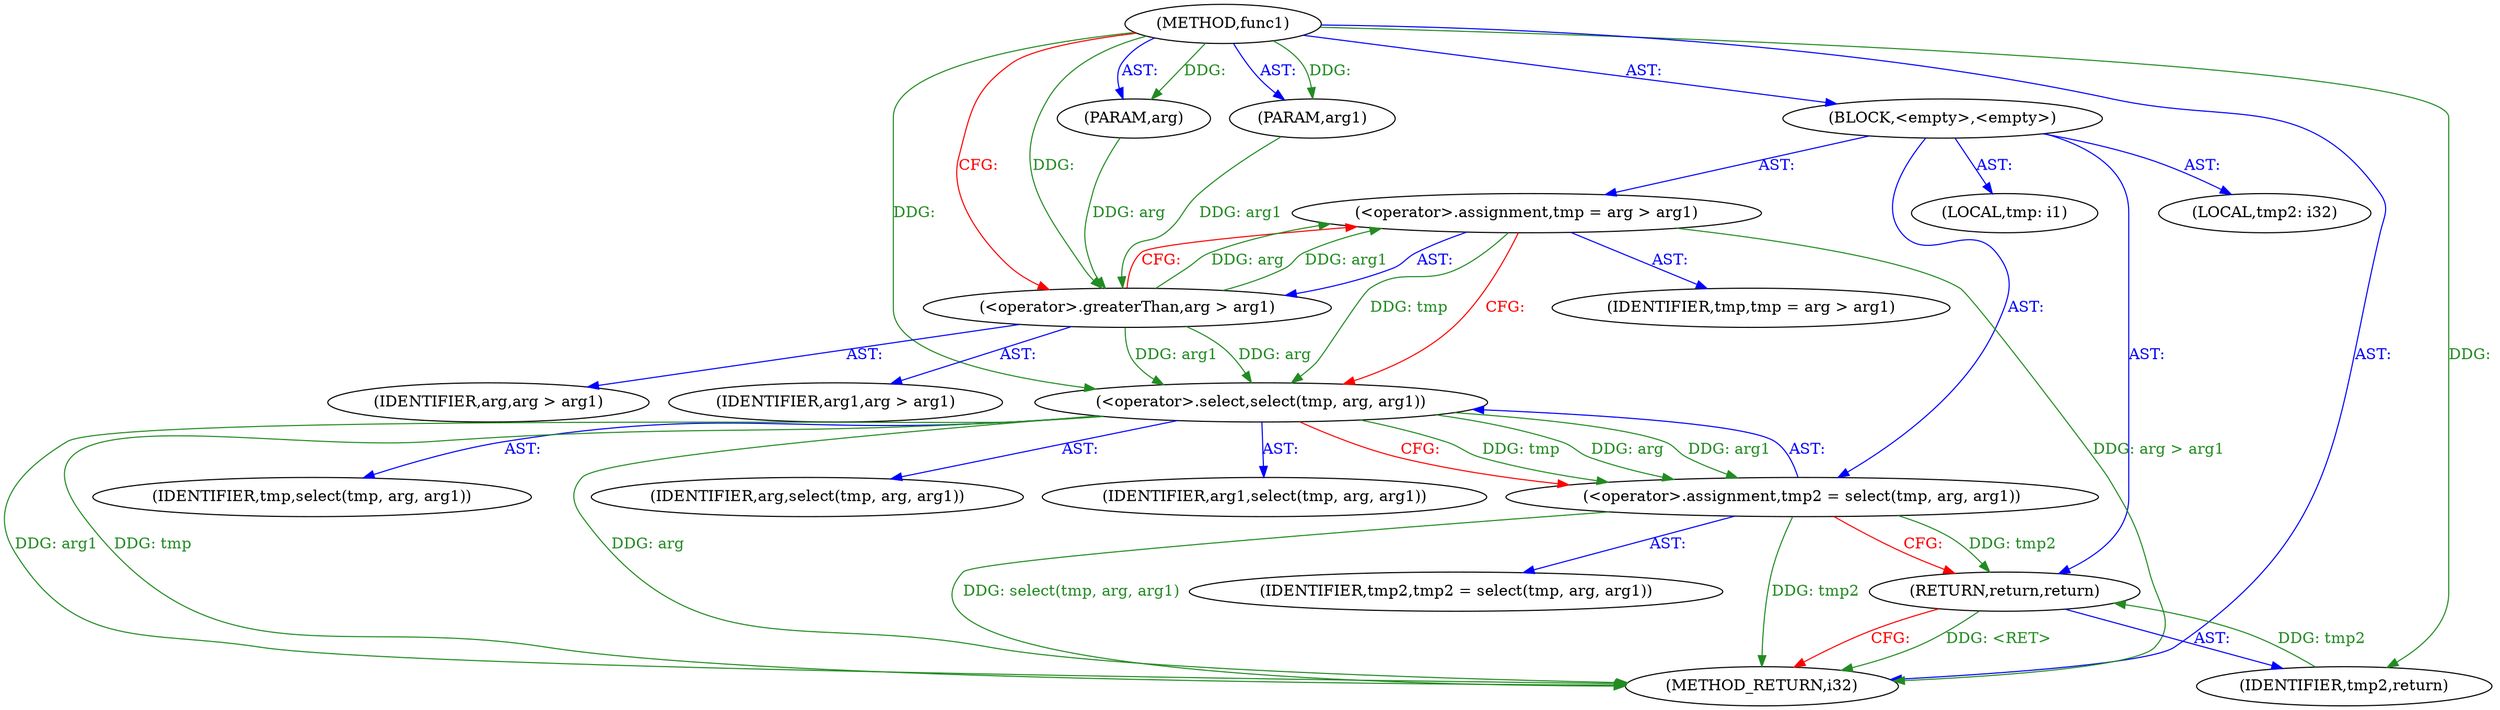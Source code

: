 digraph "func1" {  
"5" [label = <(METHOD,func1)> ]
"7" [label = <(BLOCK,&lt;empty&gt;,&lt;empty&gt;)> ]
"10" [label = <(LOCAL,tmp: i1)> ]
"11" [label = <(LOCAL,tmp2: i32)> ]
"16" [label = <(&lt;operator&gt;.assignment,tmp = arg &gt; arg1)> ]
"12" [label = <(IDENTIFIER,tmp,tmp = arg &gt; arg1)> ]
"15" [label = <(&lt;operator&gt;.greaterThan,arg &gt; arg1)> ]
"13" [label = <(IDENTIFIER,arg,arg &gt; arg1)> ]
"14" [label = <(IDENTIFIER,arg1,arg &gt; arg1)> ]
"22" [label = <(&lt;operator&gt;.assignment,tmp2 = select(tmp, arg, arg1))> ]
"17" [label = <(IDENTIFIER,tmp2,tmp2 = select(tmp, arg, arg1))> ]
"21" [label = <(&lt;operator&gt;.select,select(tmp, arg, arg1))> ]
"18" [label = <(IDENTIFIER,tmp,select(tmp, arg, arg1))> ]
"19" [label = <(IDENTIFIER,arg,select(tmp, arg, arg1))> ]
"20" [label = <(IDENTIFIER,arg1,select(tmp, arg, arg1))> ]
"23" [label = <(RETURN,return,return)> ]
"24" [label = <(IDENTIFIER,tmp2,return)> ]
"6" [label = <(METHOD_RETURN,i32)> ]
"8" [label = <(PARAM,arg)> ]
"9" [label = <(PARAM,arg1)> ]
  "5" -> "7"  [ label = "AST: " fontcolor = blue color = blue ] 
  "5" -> "6"  [ label = "AST: " fontcolor = blue color = blue ] 
  "5" -> "8"  [ label = "AST: " fontcolor = blue color = blue ] 
  "5" -> "9"  [ label = "AST: " fontcolor = blue color = blue ] 
  "7" -> "10"  [ label = "AST: " fontcolor = blue color = blue ] 
  "7" -> "11"  [ label = "AST: " fontcolor = blue color = blue ] 
  "7" -> "16"  [ label = "AST: " fontcolor = blue color = blue ] 
  "7" -> "22"  [ label = "AST: " fontcolor = blue color = blue ] 
  "7" -> "23"  [ label = "AST: " fontcolor = blue color = blue ] 
  "16" -> "12"  [ label = "AST: " fontcolor = blue color = blue ] 
  "16" -> "15"  [ label = "AST: " fontcolor = blue color = blue ] 
  "15" -> "13"  [ label = "AST: " fontcolor = blue color = blue ] 
  "15" -> "14"  [ label = "AST: " fontcolor = blue color = blue ] 
  "22" -> "17"  [ label = "AST: " fontcolor = blue color = blue ] 
  "22" -> "21"  [ label = "AST: " fontcolor = blue color = blue ] 
  "21" -> "18"  [ label = "AST: " fontcolor = blue color = blue ] 
  "21" -> "19"  [ label = "AST: " fontcolor = blue color = blue ] 
  "21" -> "20"  [ label = "AST: " fontcolor = blue color = blue ] 
  "23" -> "24"  [ label = "AST: " fontcolor = blue color = blue ] 
  "16" -> "21"  [ label = "CFG: " fontcolor = red color = red] 
  "22" -> "23"  [ label = "CFG: " fontcolor = red color = red] 
  "23" -> "6"  [ label = "CFG: " fontcolor = red color = red] 
  "15" -> "16"  [ label = "CFG: " fontcolor = red color = red] 
  "21" -> "22"  [ label = "CFG: " fontcolor = red color = red] 
  "5" -> "15"  [ label = "CFG: " fontcolor = red color = red] 
  "23" -> "6"  [ label = "DDG: &lt;RET&gt;" fontcolor = forestgreen color = forestgreen ] 
  "16" -> "6"  [ label = "DDG: arg &gt; arg1" fontcolor = forestgreen color = forestgreen ] 
  "22" -> "6"  [ label = "DDG: tmp2" fontcolor = forestgreen color = forestgreen ] 
  "21" -> "6"  [ label = "DDG: tmp" fontcolor = forestgreen color = forestgreen ] 
  "21" -> "6"  [ label = "DDG: arg" fontcolor = forestgreen color = forestgreen ] 
  "21" -> "6"  [ label = "DDG: arg1" fontcolor = forestgreen color = forestgreen ] 
  "22" -> "6"  [ label = "DDG: select(tmp, arg, arg1)" fontcolor = forestgreen color = forestgreen ] 
  "5" -> "8"  [ label = "DDG: " fontcolor = forestgreen color = forestgreen ] 
  "5" -> "9"  [ label = "DDG: " fontcolor = forestgreen color = forestgreen ] 
  "15" -> "16"  [ label = "DDG: arg" fontcolor = forestgreen color = forestgreen ] 
  "15" -> "16"  [ label = "DDG: arg1" fontcolor = forestgreen color = forestgreen ] 
  "21" -> "22"  [ label = "DDG: tmp" fontcolor = forestgreen color = forestgreen ] 
  "21" -> "22"  [ label = "DDG: arg" fontcolor = forestgreen color = forestgreen ] 
  "21" -> "22"  [ label = "DDG: arg1" fontcolor = forestgreen color = forestgreen ] 
  "24" -> "23"  [ label = "DDG: tmp2" fontcolor = forestgreen color = forestgreen ] 
  "22" -> "23"  [ label = "DDG: tmp2" fontcolor = forestgreen color = forestgreen ] 
  "5" -> "24"  [ label = "DDG: " fontcolor = forestgreen color = forestgreen ] 
  "8" -> "15"  [ label = "DDG: arg" fontcolor = forestgreen color = forestgreen ] 
  "5" -> "15"  [ label = "DDG: " fontcolor = forestgreen color = forestgreen ] 
  "9" -> "15"  [ label = "DDG: arg1" fontcolor = forestgreen color = forestgreen ] 
  "16" -> "21"  [ label = "DDG: tmp" fontcolor = forestgreen color = forestgreen ] 
  "5" -> "21"  [ label = "DDG: " fontcolor = forestgreen color = forestgreen ] 
  "15" -> "21"  [ label = "DDG: arg" fontcolor = forestgreen color = forestgreen ] 
  "15" -> "21"  [ label = "DDG: arg1" fontcolor = forestgreen color = forestgreen ] 
}